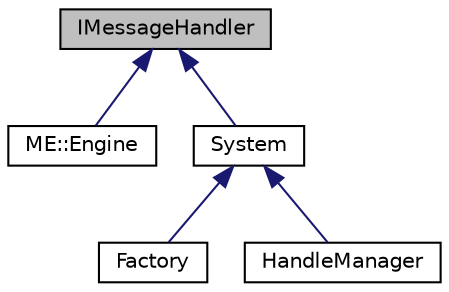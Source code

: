 digraph "IMessageHandler"
{
 // LATEX_PDF_SIZE
  edge [fontname="Helvetica",fontsize="10",labelfontname="Helvetica",labelfontsize="10"];
  node [fontname="Helvetica",fontsize="10",shape=record];
  Node1 [label="IMessageHandler",height=0.2,width=0.4,color="black", fillcolor="grey75", style="filled", fontcolor="black",tooltip=" "];
  Node1 -> Node2 [dir="back",color="midnightblue",fontsize="10",style="solid"];
  Node2 [label="ME::Engine",height=0.2,width=0.4,color="black", fillcolor="white", style="filled",URL="$class_m_e_1_1_engine.html",tooltip=" "];
  Node1 -> Node3 [dir="back",color="midnightblue",fontsize="10",style="solid"];
  Node3 [label="System",height=0.2,width=0.4,color="black", fillcolor="white", style="filled",URL="$class_system.html",tooltip=" "];
  Node3 -> Node4 [dir="back",color="midnightblue",fontsize="10",style="solid"];
  Node4 [label="Factory",height=0.2,width=0.4,color="black", fillcolor="white", style="filled",URL="$class_factory.html",tooltip=" "];
  Node3 -> Node5 [dir="back",color="midnightblue",fontsize="10",style="solid"];
  Node5 [label="HandleManager",height=0.2,width=0.4,color="black", fillcolor="white", style="filled",URL="$class_handle_manager.html",tooltip=" "];
}
